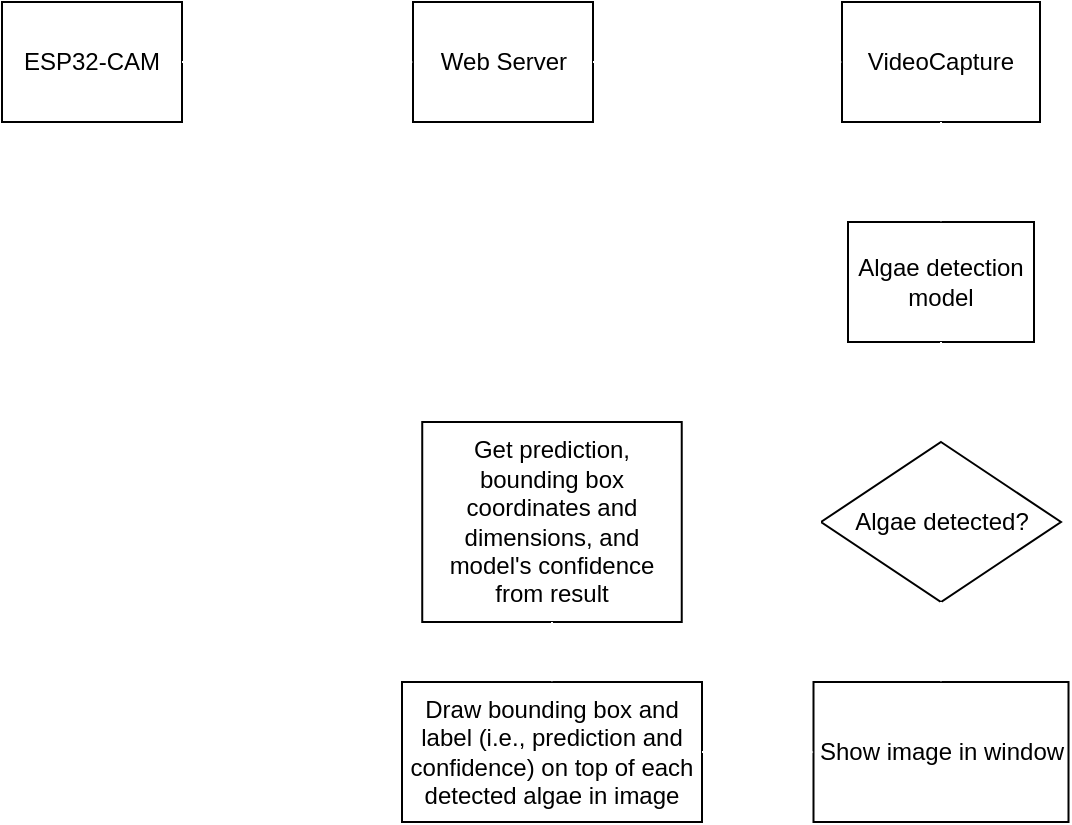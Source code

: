 <mxfile>
    <diagram name="Page-1" id="QmViQ8wkF3xzIBRYMwpg">
        <mxGraphModel dx="808" dy="489" grid="1" gridSize="10" guides="1" tooltips="1" connect="1" arrows="1" fold="1" page="1" pageScale="1" pageWidth="850" pageHeight="1100" math="0" shadow="0">
            <root>
                <mxCell id="0"/>
                <mxCell id="1" parent="0"/>
                <mxCell id="pVXgDYakfk4pP3yBOaT2-2" value="Web Server" style="rounded=0;whiteSpace=wrap;html=1;labelBackgroundColor=none;" parent="1" vertex="1">
                    <mxGeometry x="235.5" y="50" width="90" height="60" as="geometry"/>
                </mxCell>
                <mxCell id="pVXgDYakfk4pP3yBOaT2-5" value="VideoCapture" style="rounded=0;whiteSpace=wrap;html=1;labelBackgroundColor=none;" parent="1" vertex="1">
                    <mxGeometry x="450" y="50" width="99" height="60" as="geometry"/>
                </mxCell>
                <mxCell id="pVXgDYakfk4pP3yBOaT2-6" value="" style="endArrow=classic;html=1;rounded=0;exitX=1;exitY=0.5;exitDx=0;exitDy=0;entryX=0;entryY=0.5;entryDx=0;entryDy=0;labelBackgroundColor=none;fontColor=default;strokeColor=#FFFFFF;" parent="1" source="pVXgDYakfk4pP3yBOaT2-2" target="pVXgDYakfk4pP3yBOaT2-5" edge="1">
                    <mxGeometry width="50" height="50" relative="1" as="geometry">
                        <mxPoint x="371" y="380" as="sourcePoint"/>
                        <mxPoint x="421" y="330" as="targetPoint"/>
                    </mxGeometry>
                </mxCell>
                <mxCell id="pVXgDYakfk4pP3yBOaT2-7" value="Algae detection model" style="rounded=0;whiteSpace=wrap;html=1;labelBackgroundColor=none;" parent="1" vertex="1">
                    <mxGeometry x="453" y="160" width="93" height="60" as="geometry"/>
                </mxCell>
                <mxCell id="pVXgDYakfk4pP3yBOaT2-8" value="" style="endArrow=classic;html=1;rounded=0;exitX=0.5;exitY=1;exitDx=0;exitDy=0;entryX=0.5;entryY=0;entryDx=0;entryDy=0;labelBackgroundColor=none;fontColor=default;strokeColor=#FFFFFF;" parent="1" source="pVXgDYakfk4pP3yBOaT2-5" target="pVXgDYakfk4pP3yBOaT2-7" edge="1">
                    <mxGeometry width="50" height="50" relative="1" as="geometry">
                        <mxPoint x="441" y="380" as="sourcePoint"/>
                        <mxPoint x="491" y="330" as="targetPoint"/>
                    </mxGeometry>
                </mxCell>
                <mxCell id="pVXgDYakfk4pP3yBOaT2-9" value="Image (i.e., frame)" style="text;html=1;align=center;verticalAlign=middle;whiteSpace=wrap;rounded=0;labelBackgroundColor=none;fontColor=#FFFFFF;fillColor=none;" parent="1" vertex="1">
                    <mxGeometry x="430" y="127" width="69" height="10" as="geometry"/>
                </mxCell>
                <mxCell id="pVXgDYakfk4pP3yBOaT2-11" value="Show image in window" style="rounded=0;whiteSpace=wrap;html=1;labelBackgroundColor=none;" parent="1" vertex="1">
                    <mxGeometry x="435.75" y="390" width="127.5" height="70" as="geometry"/>
                </mxCell>
                <mxCell id="pVXgDYakfk4pP3yBOaT2-12" value="" style="endArrow=classic;html=1;rounded=0;exitX=0.5;exitY=1;exitDx=0;exitDy=0;entryX=0.5;entryY=0;entryDx=0;entryDy=0;labelBackgroundColor=none;fontColor=default;strokeColor=#FFFFFF;" parent="1" source="pVXgDYakfk4pP3yBOaT2-7" target="pVXgDYakfk4pP3yBOaT2-19" edge="1">
                    <mxGeometry width="50" height="50" relative="1" as="geometry">
                        <mxPoint x="499.5" y="230" as="sourcePoint"/>
                        <mxPoint x="680" y="160" as="targetPoint"/>
                    </mxGeometry>
                </mxCell>
                <mxCell id="pVXgDYakfk4pP3yBOaT2-13" value="Result" style="text;html=1;align=center;verticalAlign=middle;whiteSpace=wrap;rounded=0;labelBackgroundColor=none;fontColor=#FFFFFF;fillColor=none;" parent="1" vertex="1">
                    <mxGeometry x="505" y="235" width="29" height="11" as="geometry"/>
                </mxCell>
                <mxCell id="pVXgDYakfk4pP3yBOaT2-19" value="Algae detected?" style="rhombus;whiteSpace=wrap;html=1;labelBackgroundColor=none;" parent="1" vertex="1">
                    <mxGeometry x="439.5" y="270" width="120" height="80" as="geometry"/>
                </mxCell>
                <mxCell id="pVXgDYakfk4pP3yBOaT2-20" value="" style="endArrow=classic;html=1;rounded=0;exitX=0;exitY=0.5;exitDx=0;exitDy=0;labelBackgroundColor=none;fontColor=default;entryX=1;entryY=0.5;entryDx=0;entryDy=0;strokeColor=#FFFFFF;" parent="1" source="pVXgDYakfk4pP3yBOaT2-19" target="pVXgDYakfk4pP3yBOaT2-26" edge="1">
                    <mxGeometry width="50" height="50" relative="1" as="geometry">
                        <mxPoint x="211" y="460" as="sourcePoint"/>
                        <mxPoint x="390" y="340" as="targetPoint"/>
                    </mxGeometry>
                </mxCell>
                <mxCell id="pVXgDYakfk4pP3yBOaT2-21" value="" style="endArrow=classic;html=1;rounded=0;exitX=0.5;exitY=1;exitDx=0;exitDy=0;labelBackgroundColor=none;fontColor=default;entryX=0.5;entryY=0;entryDx=0;entryDy=0;strokeColor=#FFFFFF;" parent="1" source="pVXgDYakfk4pP3yBOaT2-19" target="pVXgDYakfk4pP3yBOaT2-11" edge="1">
                    <mxGeometry width="50" height="50" relative="1" as="geometry">
                        <mxPoint x="551" y="310" as="sourcePoint"/>
                        <mxPoint x="580" y="380" as="targetPoint"/>
                    </mxGeometry>
                </mxCell>
                <mxCell id="pVXgDYakfk4pP3yBOaT2-22" value="NO" style="text;html=1;align=center;verticalAlign=middle;whiteSpace=wrap;rounded=0;labelBackgroundColor=none;fontColor=#FFFFFF;fillColor=none;" parent="1" vertex="1">
                    <mxGeometry x="502" y="359" width="19" height="10" as="geometry"/>
                </mxCell>
                <mxCell id="pVXgDYakfk4pP3yBOaT2-23" value="YES" style="text;html=1;align=center;verticalAlign=middle;whiteSpace=wrap;rounded=0;labelBackgroundColor=none;fontColor=#FFFFFF;fillColor=none;" parent="1" vertex="1">
                    <mxGeometry x="393" y="299" width="30" height="10" as="geometry"/>
                </mxCell>
                <mxCell id="pVXgDYakfk4pP3yBOaT2-26" value="Get prediction, bounding box coordinates and dimensions, and model's confidence from result" style="rounded=0;whiteSpace=wrap;html=1;labelBackgroundColor=none;" parent="1" vertex="1">
                    <mxGeometry x="240.12" y="260" width="129.75" height="100" as="geometry"/>
                </mxCell>
                <mxCell id="pVXgDYakfk4pP3yBOaT2-27" value="Draw bounding box and label (i.e., prediction and confidence) on top of each detected algae in image" style="rounded=0;whiteSpace=wrap;html=1;labelBackgroundColor=none;" parent="1" vertex="1">
                    <mxGeometry x="230" y="390" width="150" height="70" as="geometry"/>
                </mxCell>
                <mxCell id="pVXgDYakfk4pP3yBOaT2-28" value="" style="endArrow=classic;html=1;rounded=0;exitX=0.5;exitY=1;exitDx=0;exitDy=0;labelBackgroundColor=none;fontColor=default;strokeColor=#FFFFFF;" parent="1" source="pVXgDYakfk4pP3yBOaT2-26" target="pVXgDYakfk4pP3yBOaT2-27" edge="1">
                    <mxGeometry width="50" height="50" relative="1" as="geometry">
                        <mxPoint x="161.13" y="460" as="sourcePoint"/>
                        <mxPoint x="211.13" y="410" as="targetPoint"/>
                    </mxGeometry>
                </mxCell>
                <mxCell id="pVXgDYakfk4pP3yBOaT2-31" value="" style="endArrow=classic;html=1;rounded=0;exitX=1;exitY=0.5;exitDx=0;exitDy=0;entryX=0;entryY=0.5;entryDx=0;entryDy=0;strokeColor=#FFFFFF;" parent="1" source="pVXgDYakfk4pP3yBOaT2-27" target="pVXgDYakfk4pP3yBOaT2-11" edge="1">
                    <mxGeometry width="50" height="50" relative="1" as="geometry">
                        <mxPoint x="430" y="370" as="sourcePoint"/>
                        <mxPoint x="480" y="320" as="targetPoint"/>
                    </mxGeometry>
                </mxCell>
                <mxCell id="rBBXNylS4l3Vie9IQd30-2" value="ESP32-CAM" style="rounded=0;whiteSpace=wrap;html=1;labelBackgroundColor=none;" parent="1" vertex="1">
                    <mxGeometry x="30" y="50" width="90" height="60" as="geometry"/>
                </mxCell>
                <mxCell id="rBBXNylS4l3Vie9IQd30-3" value="" style="endArrow=classic;html=1;exitX=1;exitY=0.5;exitDx=0;exitDy=0;entryX=0;entryY=0.5;entryDx=0;entryDy=0;strokeColor=#FFFFFF;" parent="1" source="rBBXNylS4l3Vie9IQd30-2" target="pVXgDYakfk4pP3yBOaT2-2" edge="1">
                    <mxGeometry width="50" height="50" relative="1" as="geometry">
                        <mxPoint x="230" y="160" as="sourcePoint"/>
                        <mxPoint x="280" y="110" as="targetPoint"/>
                    </mxGeometry>
                </mxCell>
                <mxCell id="rBBXNylS4l3Vie9IQd30-4" value="Streaming via HTTP" style="text;html=1;align=center;verticalAlign=middle;whiteSpace=wrap;rounded=0;fontColor=#FFFFFF;fillColor=none;labelBackgroundColor=none;" parent="1" vertex="1">
                    <mxGeometry x="121" y="67" width="111" height="12" as="geometry"/>
                </mxCell>
                <mxCell id="rBBXNylS4l3Vie9IQd30-9" value="Get stream via HTTP" style="text;html=1;align=center;verticalAlign=middle;whiteSpace=wrap;rounded=0;fontColor=#FFFFFF;fillColor=none;labelBackgroundColor=none;" parent="1" vertex="1">
                    <mxGeometry x="325.5" y="67" width="120" height="12" as="geometry"/>
                </mxCell>
            </root>
        </mxGraphModel>
    </diagram>
</mxfile>